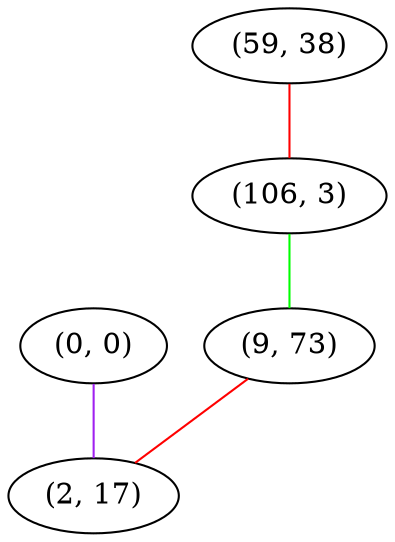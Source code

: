 graph "" {
"(0, 0)";
"(59, 38)";
"(106, 3)";
"(9, 73)";
"(2, 17)";
"(0, 0)" -- "(2, 17)"  [color=purple, key=0, weight=4];
"(59, 38)" -- "(106, 3)"  [color=red, key=0, weight=1];
"(106, 3)" -- "(9, 73)"  [color=green, key=0, weight=2];
"(9, 73)" -- "(2, 17)"  [color=red, key=0, weight=1];
}
